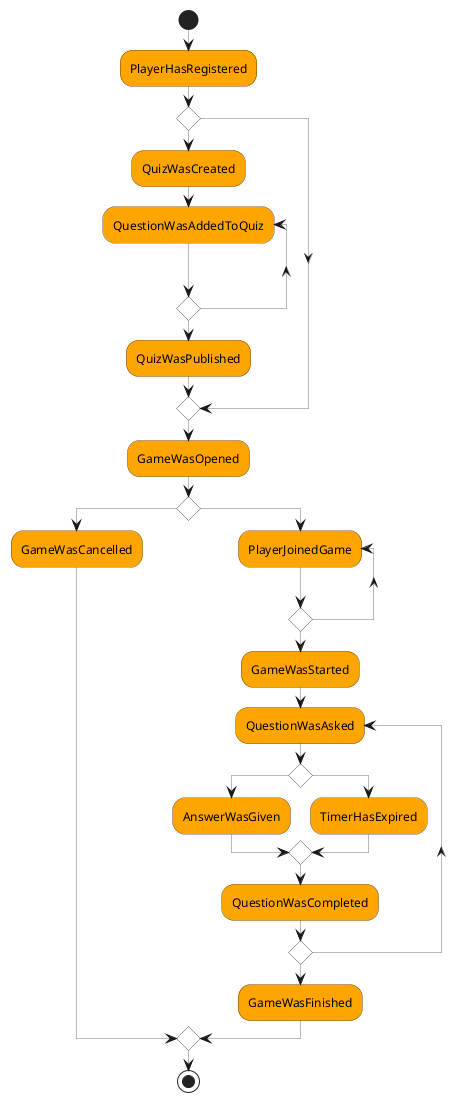 @startuml

skinparam activity {
    BorderColor black
    BorderThickness 0.3
    backgroundColor Orange
    DiamondBackgroundColor transparent
}

start

:PlayerHasRegistered;

if () then
    :QuizWasCreated;
    repeat :QuestionWasAddedToQuiz;
    repeat while ()
    :QuizWasPublished;
else ()
endif

:GameWasOpened;
if () then
    :GameWasCancelled;
else ()
    repeat :PlayerJoinedGame;
    repeat while ()
    :GameWasStarted;
    repeat :QuestionWasAsked;
        if () then
            :AnswerWasGiven;
        else ()
            :TimerHasExpired;
        endif
        :QuestionWasCompleted;
     repeat while ()
    :GameWasFinished;
endif

stop

@enduml
